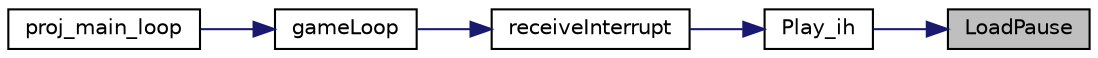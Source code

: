 digraph "LoadPause"
{
 // LATEX_PDF_SIZE
  edge [fontname="Helvetica",fontsize="10",labelfontname="Helvetica",labelfontsize="10"];
  node [fontname="Helvetica",fontsize="10",shape=record];
  rankdir="RL";
  Node1 [label="LoadPause",height=0.2,width=0.4,color="black", fillcolor="grey75", style="filled", fontcolor="black",tooltip="Loads the pause menu xpm, it's buttons, and draws the menu."];
  Node1 -> Node2 [dir="back",color="midnightblue",fontsize="10",style="solid",fontname="Helvetica"];
  Node2 [label="Play_ih",height=0.2,width=0.4,color="black", fillcolor="white", style="filled",URL="$_game_8h.html#a5e37d0a40a8d0e1d72ebe9e838178e76",tooltip="Play menu interrupt handler."];
  Node2 -> Node3 [dir="back",color="midnightblue",fontsize="10",style="solid",fontname="Helvetica"];
  Node3 [label="receiveInterrupt",height=0.2,width=0.4,color="black", fillcolor="white", style="filled",URL="$_game_8h.html#a2bc13b25628ee7b60fb6d5c72da10d39",tooltip="Redirects the interrupt received to its handler deppending on the current gameMenu."];
  Node3 -> Node4 [dir="back",color="midnightblue",fontsize="10",style="solid",fontname="Helvetica"];
  Node4 [label="gameLoop",height=0.2,width=0.4,color="black", fillcolor="white", style="filled",URL="$_game_8h.html#ae3fcb6ab83836a82d8ab58a853667cba",tooltip="Game main loop, subscribes and receives all the interrupts from each device, in the end unsubscribes ..."];
  Node4 -> Node5 [dir="back",color="midnightblue",fontsize="10",style="solid",fontname="Helvetica"];
  Node5 [label="proj_main_loop",height=0.2,width=0.4,color="black", fillcolor="white", style="filled",URL="$proj_8c.html#a90aad768b0a0b41e4bcacc566b0cae6e",tooltip=" "];
}
